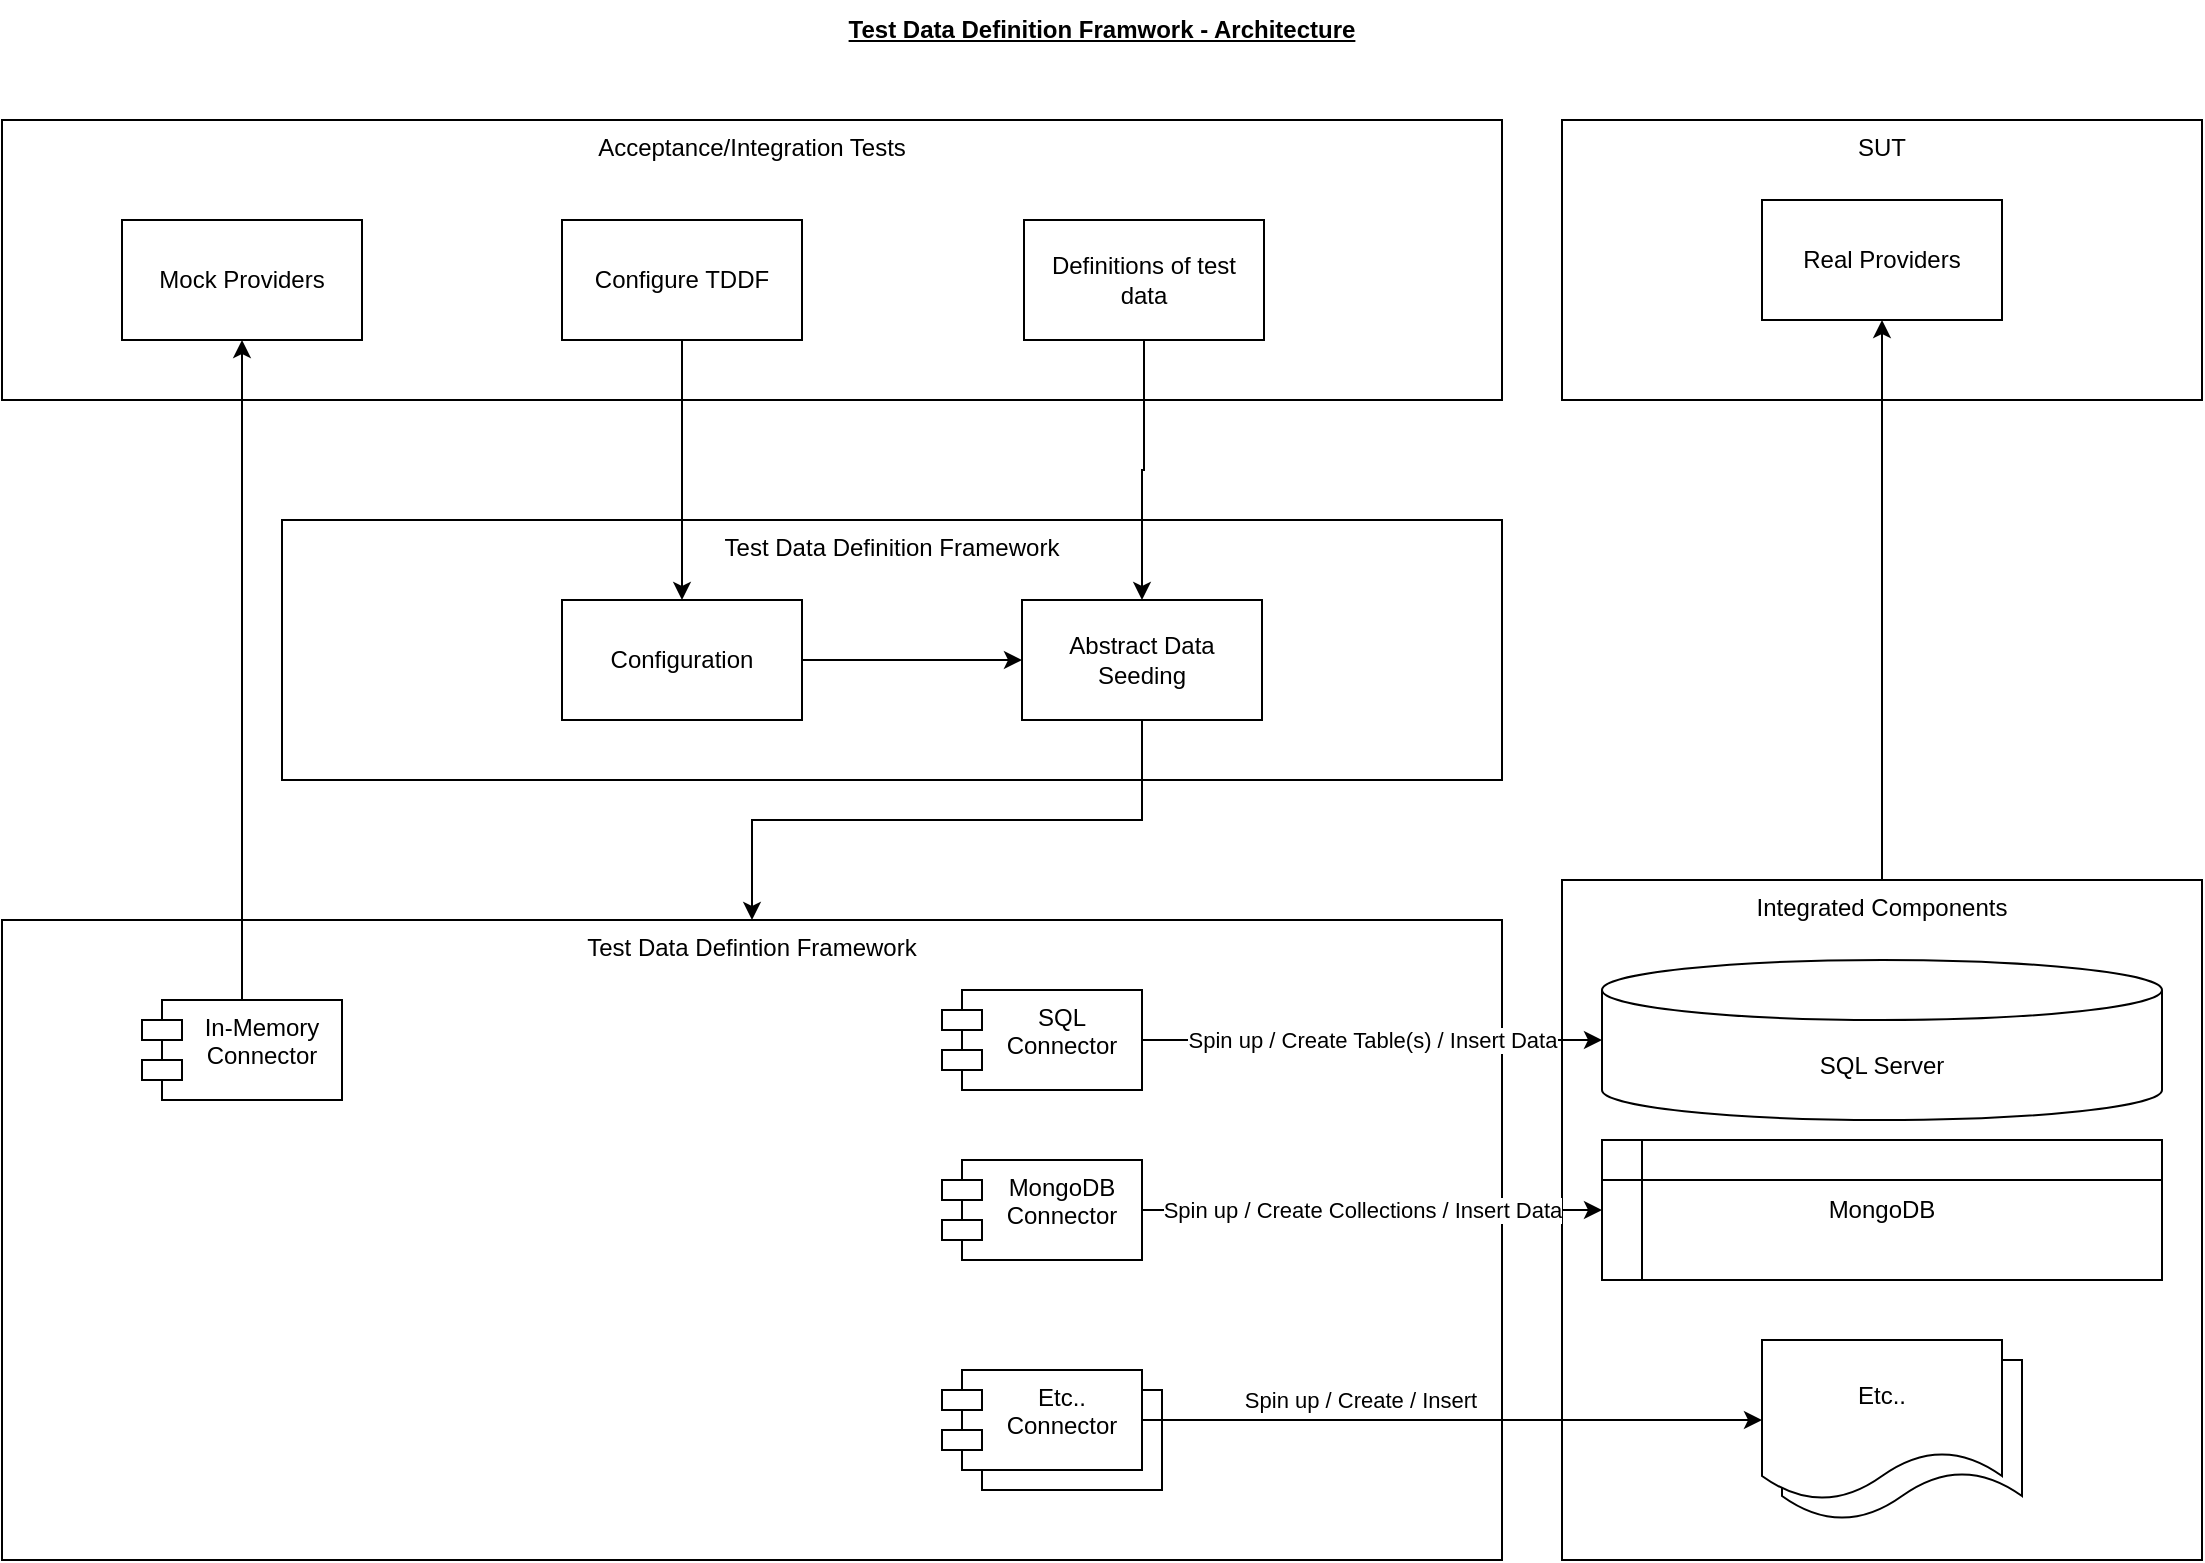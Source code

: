 <mxfile version="14.6.13" type="device"><diagram id="oFJYjW3U5491JgOldB83" name="Page-1"><mxGraphModel dx="1086" dy="926" grid="1" gridSize="10" guides="1" tooltips="1" connect="1" arrows="1" fold="1" page="1" pageScale="1" pageWidth="1169" pageHeight="827" math="0" shadow="0"><root><mxCell id="0"/><mxCell id="1" parent="0"/><mxCell id="DJR1FKehsS_--Y576e4q-32" value="Test Data Defintion Framework" style="rounded=0;whiteSpace=wrap;html=1;verticalAlign=top;" parent="1" vertex="1"><mxGeometry x="30" y="480" width="750" height="320" as="geometry"/></mxCell><mxCell id="DJR1FKehsS_--Y576e4q-9" value="SUT" style="rounded=0;whiteSpace=wrap;html=1;verticalAlign=top;" parent="1" vertex="1"><mxGeometry x="810" y="80" width="320" height="140" as="geometry"/></mxCell><mxCell id="DJR1FKehsS_--Y576e4q-24" style="edgeStyle=orthogonalEdgeStyle;rounded=0;orthogonalLoop=1;jettySize=auto;html=1;entryX=0.5;entryY=1;entryDx=0;entryDy=0;" parent="1" source="DJR1FKehsS_--Y576e4q-14" target="DJR1FKehsS_--Y576e4q-10" edge="1"><mxGeometry relative="1" as="geometry"/></mxCell><mxCell id="DJR1FKehsS_--Y576e4q-14" value="Integrated Components" style="rounded=0;whiteSpace=wrap;html=1;verticalAlign=top;" parent="1" vertex="1"><mxGeometry x="810" y="460" width="320" height="340" as="geometry"/></mxCell><mxCell id="DJR1FKehsS_--Y576e4q-18" value="Etc..&#10;Connector" style="shape=module;align=left;spacingLeft=20;align=center;verticalAlign=top;" parent="1" vertex="1"><mxGeometry x="510" y="715" width="100" height="50" as="geometry"/></mxCell><mxCell id="DJR1FKehsS_--Y576e4q-6" value="Acceptance/Integration Tests" style="rounded=0;whiteSpace=wrap;html=1;verticalAlign=top;" parent="1" vertex="1"><mxGeometry x="30" y="80" width="750" height="140" as="geometry"/></mxCell><mxCell id="DJR1FKehsS_--Y576e4q-1" value="Test Data Definition Framwork - Architecture" style="text;html=1;strokeColor=none;fillColor=none;align=center;verticalAlign=middle;whiteSpace=wrap;rounded=0;fontStyle=5" parent="1" vertex="1"><mxGeometry x="40" y="20" width="1080" height="30" as="geometry"/></mxCell><mxCell id="DJR1FKehsS_--Y576e4q-23" value="Spin up / Create Table(s) / Insert Data" style="edgeStyle=orthogonalEdgeStyle;rounded=0;orthogonalLoop=1;jettySize=auto;html=1;entryX=0;entryY=0.5;entryDx=0;entryDy=0;entryPerimeter=0;" parent="1" source="DJR1FKehsS_--Y576e4q-2" target="DJR1FKehsS_--Y576e4q-15" edge="1"><mxGeometry relative="1" as="geometry"/></mxCell><mxCell id="DJR1FKehsS_--Y576e4q-2" value="SQL&#10;Connector" style="shape=module;align=left;spacingLeft=20;align=center;verticalAlign=top;" parent="1" vertex="1"><mxGeometry x="500" y="515" width="100" height="50" as="geometry"/></mxCell><mxCell id="DJR1FKehsS_--Y576e4q-3" value="In-Memory&#10;Connector" style="shape=module;align=left;spacingLeft=20;align=center;verticalAlign=top;" parent="1" vertex="1"><mxGeometry x="100" y="520" width="100" height="50" as="geometry"/></mxCell><mxCell id="DJR1FKehsS_--Y576e4q-22" style="edgeStyle=orthogonalEdgeStyle;rounded=0;orthogonalLoop=1;jettySize=auto;html=1;" parent="1" source="DJR1FKehsS_--Y576e4q-4" target="DJR1FKehsS_--Y576e4q-16" edge="1"><mxGeometry relative="1" as="geometry"/></mxCell><mxCell id="DJR1FKehsS_--Y576e4q-25" value="Spin up / Create Collections / Insert Data" style="edgeLabel;html=1;align=center;verticalAlign=middle;resizable=0;points=[];" parent="DJR1FKehsS_--Y576e4q-22" vertex="1" connectable="0"><mxGeometry x="-0.297" y="-1" relative="1" as="geometry"><mxPoint x="29" y="-1" as="offset"/></mxGeometry></mxCell><mxCell id="DJR1FKehsS_--Y576e4q-4" value="MongoDB&#10;Connector" style="shape=module;align=left;spacingLeft=20;align=center;verticalAlign=top;" parent="1" vertex="1"><mxGeometry x="500" y="600" width="100" height="50" as="geometry"/></mxCell><mxCell id="DJR1FKehsS_--Y576e4q-21" value="Spin up / Create / Insert" style="edgeStyle=orthogonalEdgeStyle;rounded=0;orthogonalLoop=1;jettySize=auto;html=1;" parent="1" source="DJR1FKehsS_--Y576e4q-5" target="DJR1FKehsS_--Y576e4q-17" edge="1"><mxGeometry x="-0.29" y="10" relative="1" as="geometry"><mxPoint x="-1" as="offset"/></mxGeometry></mxCell><mxCell id="DJR1FKehsS_--Y576e4q-5" value="Etc..&#10;Connector" style="shape=module;align=left;spacingLeft=20;align=center;verticalAlign=top;" parent="1" vertex="1"><mxGeometry x="500" y="705" width="100" height="50" as="geometry"/></mxCell><mxCell id="DJR1FKehsS_--Y576e4q-7" value="Mock Providers" style="rounded=0;whiteSpace=wrap;html=1;" parent="1" vertex="1"><mxGeometry x="90" y="130" width="120" height="60" as="geometry"/></mxCell><mxCell id="DJR1FKehsS_--Y576e4q-10" value="Real Providers" style="rounded=0;whiteSpace=wrap;html=1;" parent="1" vertex="1"><mxGeometry x="910" y="120" width="120" height="60" as="geometry"/></mxCell><mxCell id="DJR1FKehsS_--Y576e4q-15" value="SQL Server" style="shape=cylinder3;whiteSpace=wrap;html=1;boundedLbl=1;backgroundOutline=1;size=15;" parent="1" vertex="1"><mxGeometry x="830" y="500" width="280" height="80" as="geometry"/></mxCell><mxCell id="DJR1FKehsS_--Y576e4q-16" value="MongoDB" style="shape=internalStorage;whiteSpace=wrap;html=1;backgroundOutline=1;" parent="1" vertex="1"><mxGeometry x="830" y="590" width="280" height="70" as="geometry"/></mxCell><mxCell id="DJR1FKehsS_--Y576e4q-19" value="Etc.." style="shape=document;whiteSpace=wrap;html=1;boundedLbl=1;" parent="1" vertex="1"><mxGeometry x="920" y="700" width="120" height="80" as="geometry"/></mxCell><mxCell id="DJR1FKehsS_--Y576e4q-17" value="Etc.." style="shape=document;whiteSpace=wrap;html=1;boundedLbl=1;" parent="1" vertex="1"><mxGeometry x="910" y="690" width="120" height="80" as="geometry"/></mxCell><mxCell id="DJR1FKehsS_--Y576e4q-26" value="Definitions of test data" style="rounded=0;whiteSpace=wrap;html=1;" parent="1" vertex="1"><mxGeometry x="541" y="130" width="120" height="60" as="geometry"/></mxCell><mxCell id="DJR1FKehsS_--Y576e4q-29" value="Test Data Definition Framework" style="rounded=0;whiteSpace=wrap;html=1;verticalAlign=top;" parent="1" vertex="1"><mxGeometry x="170" y="280" width="610" height="130" as="geometry"/></mxCell><mxCell id="DJR1FKehsS_--Y576e4q-8" style="edgeStyle=orthogonalEdgeStyle;rounded=0;orthogonalLoop=1;jettySize=auto;html=1;entryX=0.5;entryY=1;entryDx=0;entryDy=0;" parent="1" source="DJR1FKehsS_--Y576e4q-3" target="DJR1FKehsS_--Y576e4q-7" edge="1"><mxGeometry relative="1" as="geometry"/></mxCell><mxCell id="DJR1FKehsS_--Y576e4q-38" style="edgeStyle=orthogonalEdgeStyle;rounded=0;orthogonalLoop=1;jettySize=auto;html=1;exitX=1;exitY=0.5;exitDx=0;exitDy=0;entryX=0;entryY=0.5;entryDx=0;entryDy=0;" parent="1" source="DJR1FKehsS_--Y576e4q-33" target="DJR1FKehsS_--Y576e4q-34" edge="1"><mxGeometry relative="1" as="geometry"/></mxCell><mxCell id="DJR1FKehsS_--Y576e4q-33" value="Configuration" style="rounded=0;whiteSpace=wrap;html=1;" parent="1" vertex="1"><mxGeometry x="310" y="320" width="120" height="60" as="geometry"/></mxCell><mxCell id="DJR1FKehsS_--Y576e4q-37" style="edgeStyle=orthogonalEdgeStyle;rounded=0;orthogonalLoop=1;jettySize=auto;html=1;" parent="1" source="DJR1FKehsS_--Y576e4q-34" target="DJR1FKehsS_--Y576e4q-32" edge="1"><mxGeometry relative="1" as="geometry"/></mxCell><mxCell id="DJR1FKehsS_--Y576e4q-34" value="Abstract Data Seeding" style="rounded=0;whiteSpace=wrap;html=1;" parent="1" vertex="1"><mxGeometry x="540" y="320" width="120" height="60" as="geometry"/></mxCell><mxCell id="DJR1FKehsS_--Y576e4q-36" style="edgeStyle=orthogonalEdgeStyle;rounded=0;orthogonalLoop=1;jettySize=auto;html=1;exitX=0.5;exitY=1;exitDx=0;exitDy=0;entryX=0.5;entryY=0;entryDx=0;entryDy=0;" parent="1" source="DJR1FKehsS_--Y576e4q-35" target="DJR1FKehsS_--Y576e4q-33" edge="1"><mxGeometry relative="1" as="geometry"/></mxCell><mxCell id="DJR1FKehsS_--Y576e4q-35" value="Configure TDDF" style="rounded=0;whiteSpace=wrap;html=1;" parent="1" vertex="1"><mxGeometry x="310" y="130" width="120" height="60" as="geometry"/></mxCell><mxCell id="DJR1FKehsS_--Y576e4q-31" style="edgeStyle=orthogonalEdgeStyle;rounded=0;orthogonalLoop=1;jettySize=auto;html=1;exitX=0.5;exitY=1;exitDx=0;exitDy=0;entryX=0.5;entryY=0;entryDx=0;entryDy=0;" parent="1" source="DJR1FKehsS_--Y576e4q-26" target="DJR1FKehsS_--Y576e4q-34" edge="1"><mxGeometry relative="1" as="geometry"/></mxCell></root></mxGraphModel></diagram></mxfile>